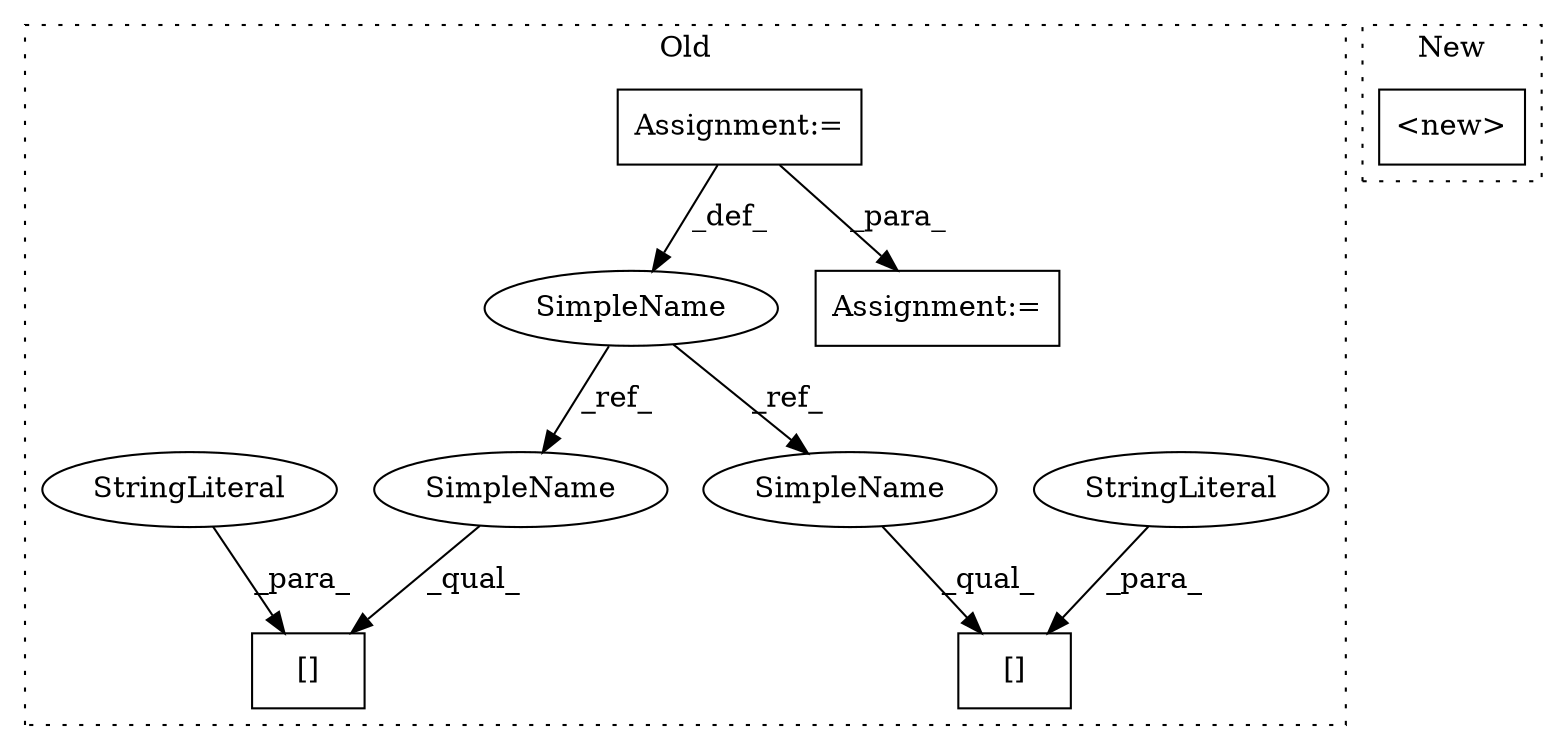 digraph G {
subgraph cluster0 {
1 [label="[]" a="2" s="2686,2709" l="16,1" shape="box"];
3 [label="StringLiteral" a="45" s="2702" l="7" shape="ellipse"];
4 [label="Assignment:=" a="7" s="2512" l="1" shape="box"];
5 [label="[]" a="2" s="2723,2746" l="16,1" shape="box"];
6 [label="SimpleName" a="42" s="2497" l="15" shape="ellipse"];
7 [label="StringLiteral" a="45" s="2739" l="7" shape="ellipse"];
8 [label="Assignment:=" a="7" s="2563" l="1" shape="box"];
9 [label="SimpleName" a="42" s="2723" l="15" shape="ellipse"];
10 [label="SimpleName" a="42" s="2686" l="15" shape="ellipse"];
label = "Old";
style="dotted";
}
subgraph cluster1 {
2 [label="<new>" a="14" s="2422" l="9" shape="box"];
label = "New";
style="dotted";
}
3 -> 1 [label="_para_"];
4 -> 6 [label="_def_"];
4 -> 8 [label="_para_"];
6 -> 10 [label="_ref_"];
6 -> 9 [label="_ref_"];
7 -> 5 [label="_para_"];
9 -> 5 [label="_qual_"];
10 -> 1 [label="_qual_"];
}
